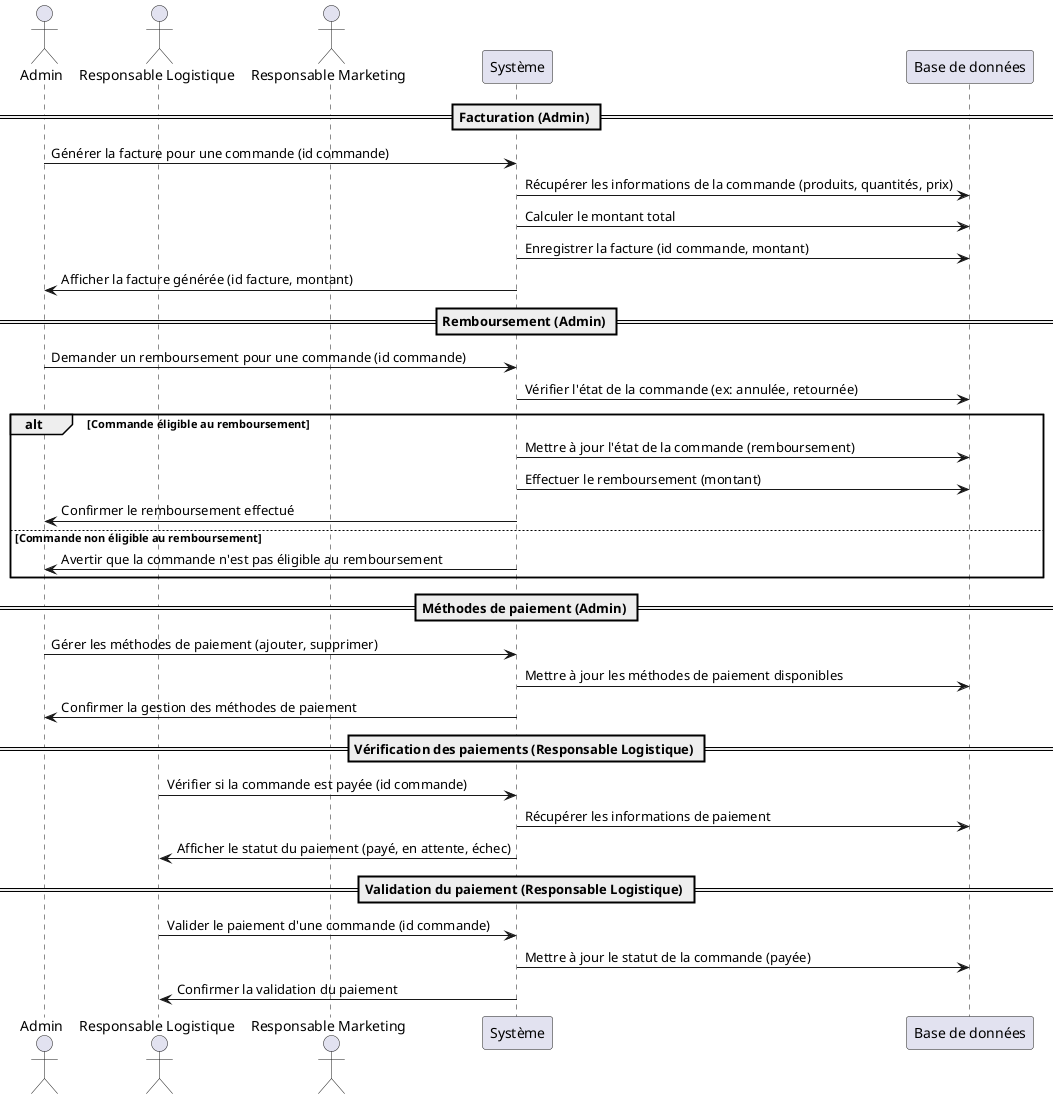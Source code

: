 @startuml
actor "Admin" as Admin
actor "Responsable Logistique" as RL
actor "Responsable Marketing" as RM

== Facturation (Admin) ==
Admin -> "Système" : Générer la facture pour une commande (id commande)
"Système" -> "Base de données" : Récupérer les informations de la commande (produits, quantités, prix)
"Système" -> "Base de données" : Calculer le montant total
"Système" -> "Base de données" : Enregistrer la facture (id commande, montant)
"Système" -> Admin : Afficher la facture générée (id facture, montant)

== Remboursement (Admin) ==
Admin -> "Système" : Demander un remboursement pour une commande (id commande)
"Système" -> "Base de données" : Vérifier l'état de la commande (ex: annulée, retournée)
alt Commande éligible au remboursement
    "Système" -> "Base de données" : Mettre à jour l'état de la commande (remboursement)
    "Système" -> "Base de données" : Effectuer le remboursement (montant)
    "Système" -> Admin : Confirmer le remboursement effectué
else Commande non éligible au remboursement
    "Système" -> Admin : Avertir que la commande n'est pas éligible au remboursement
end

== Méthodes de paiement (Admin) ==
Admin -> "Système" : Gérer les méthodes de paiement (ajouter, supprimer)
"Système" -> "Base de données" : Mettre à jour les méthodes de paiement disponibles
"Système" -> Admin : Confirmer la gestion des méthodes de paiement

== Vérification des paiements (Responsable Logistique) ==
RL -> "Système" : Vérifier si la commande est payée (id commande)
"Système" -> "Base de données" : Récupérer les informations de paiement
"Système" -> RL : Afficher le statut du paiement (payé, en attente, échec)

== Validation du paiement (Responsable Logistique) ==
RL -> "Système" : Valider le paiement d'une commande (id commande)
"Système" -> "Base de données" : Mettre à jour le statut de la commande (payée)
"Système" -> RL : Confirmer la validation du paiement

@enduml
